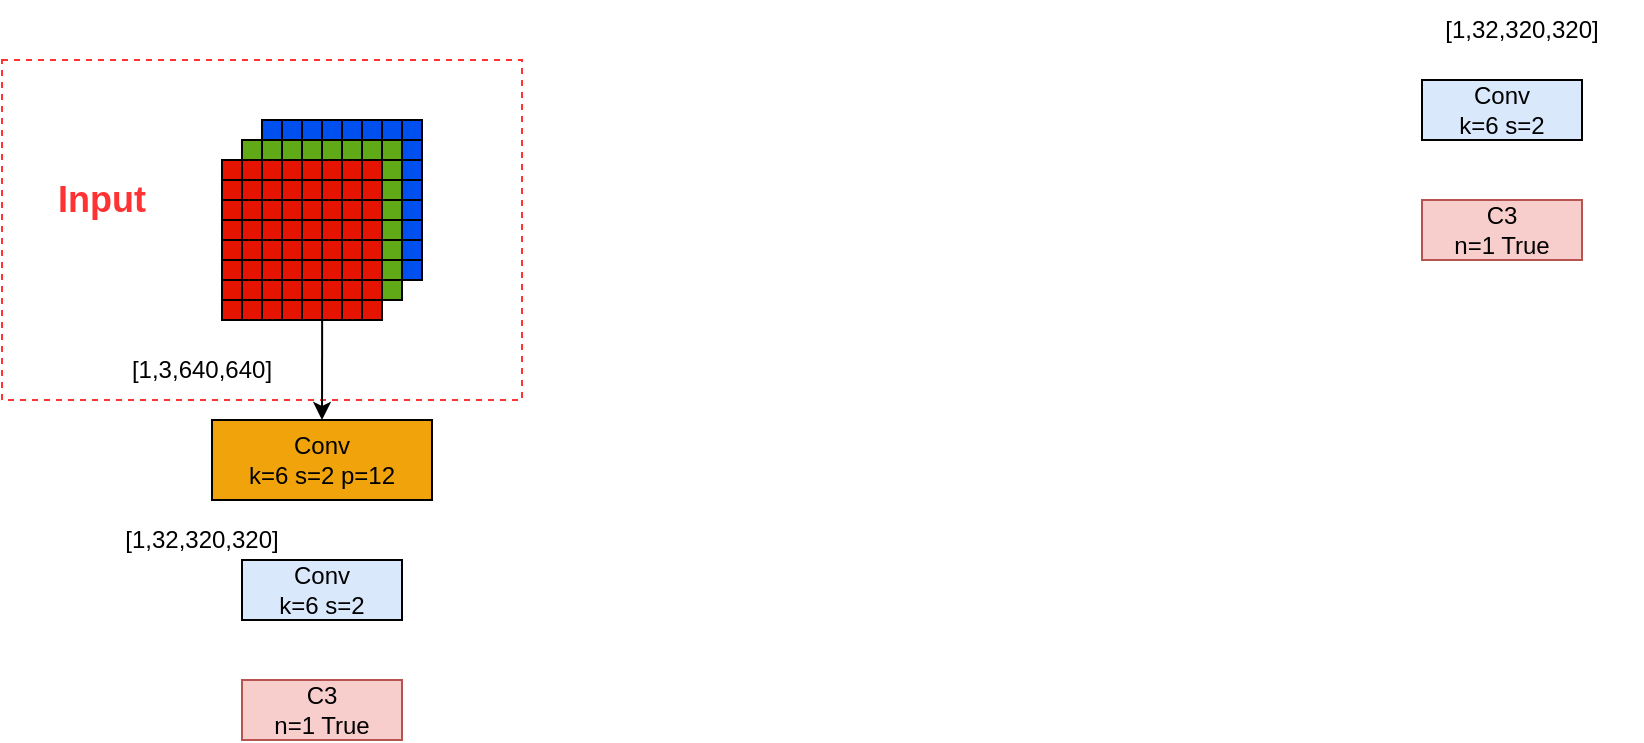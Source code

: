<mxfile version="21.3.2" type="github">
  <diagram name="第 1 页" id="SH6x_qg_fAGoBkCHi8Yl">
    <mxGraphModel dx="911" dy="1680" grid="1" gridSize="10" guides="1" tooltips="1" connect="1" arrows="1" fold="1" page="1" pageScale="1" pageWidth="827" pageHeight="1169" math="0" shadow="0">
      <root>
        <mxCell id="0" />
        <mxCell id="1" parent="0" />
        <mxCell id="a3atGfo6N1oq-sw34cXM-62" value="" style="rounded=0;whiteSpace=wrap;html=1;fillColor=none;dashed=1;strokeColor=#FF3333;" vertex="1" parent="1">
          <mxGeometry x="30" y="20" width="260" height="170" as="geometry" />
        </mxCell>
        <mxCell id="a3atGfo6N1oq-sw34cXM-53" value="" style="group" vertex="1" connectable="0" parent="1">
          <mxGeometry x="140" y="50" width="100" height="120" as="geometry" />
        </mxCell>
        <mxCell id="a3atGfo6N1oq-sw34cXM-40" value="" style="whiteSpace=wrap;html=1;aspect=fixed;labelBorderColor=default;fillColor=#0050ef;fontColor=#ffffff;strokeColor=#001DBC;container=0;" vertex="1" parent="a3atGfo6N1oq-sw34cXM-53">
          <mxGeometry x="20" width="80" height="80" as="geometry" />
        </mxCell>
        <mxCell id="a3atGfo6N1oq-sw34cXM-33" value="" style="shape=partialRectangle;whiteSpace=wrap;html=1;top=0;bottom=0;fillColor=none;container=0;" vertex="1" parent="a3atGfo6N1oq-sw34cXM-53">
          <mxGeometry x="80" width="10" height="80" as="geometry" />
        </mxCell>
        <mxCell id="a3atGfo6N1oq-sw34cXM-34" value="" style="shape=partialRectangle;whiteSpace=wrap;html=1;right=0;top=0;bottom=0;fillColor=none;routingCenterX=-0.5;rotation=90;container=0;" vertex="1" parent="a3atGfo6N1oq-sw34cXM-53">
          <mxGeometry x="50" y="10" width="20" height="80" as="geometry" />
        </mxCell>
        <mxCell id="a3atGfo6N1oq-sw34cXM-35" value="" style="shape=partialRectangle;whiteSpace=wrap;html=1;right=0;top=0;bottom=0;fillColor=none;routingCenterX=-0.5;rotation=90;container=0;" vertex="1" parent="a3atGfo6N1oq-sw34cXM-53">
          <mxGeometry x="50" y="-10" width="20" height="80" as="geometry" />
        </mxCell>
        <mxCell id="a3atGfo6N1oq-sw34cXM-36" value="" style="shape=partialRectangle;whiteSpace=wrap;html=1;right=0;top=0;bottom=0;fillColor=none;routingCenterX=-0.5;rotation=90;container=0;" vertex="1" parent="a3atGfo6N1oq-sw34cXM-53">
          <mxGeometry x="50" y="-20" width="20" height="80" as="geometry" />
        </mxCell>
        <mxCell id="a3atGfo6N1oq-sw34cXM-37" value="" style="shape=partialRectangle;whiteSpace=wrap;html=1;top=0;bottom=0;fillColor=none;container=0;" vertex="1" parent="a3atGfo6N1oq-sw34cXM-53">
          <mxGeometry x="90" width="10" height="80" as="geometry" />
        </mxCell>
        <mxCell id="a3atGfo6N1oq-sw34cXM-38" value="" style="shape=partialRectangle;whiteSpace=wrap;html=1;right=0;top=0;bottom=0;fillColor=none;routingCenterX=-0.5;rotation=90;container=0;" vertex="1" parent="a3atGfo6N1oq-sw34cXM-53">
          <mxGeometry x="50" width="20" height="80" as="geometry" />
        </mxCell>
        <mxCell id="a3atGfo6N1oq-sw34cXM-39" value="" style="shape=partialRectangle;whiteSpace=wrap;html=1;right=0;top=0;bottom=0;fillColor=none;routingCenterX=-0.5;rotation=90;container=0;" vertex="1" parent="a3atGfo6N1oq-sw34cXM-53">
          <mxGeometry x="50" y="-30" width="20" height="80" as="geometry" />
        </mxCell>
        <mxCell id="a3atGfo6N1oq-sw34cXM-41" value="" style="shape=partialRectangle;whiteSpace=wrap;html=1;top=0;bottom=0;fillColor=none;container=0;" vertex="1" parent="a3atGfo6N1oq-sw34cXM-53">
          <mxGeometry x="20" width="10" height="80" as="geometry" />
        </mxCell>
        <mxCell id="a3atGfo6N1oq-sw34cXM-42" value="" style="shape=partialRectangle;whiteSpace=wrap;html=1;right=0;top=0;bottom=0;fillColor=none;routingCenterX=-0.5;rotation=90;container=0;" vertex="1" parent="a3atGfo6N1oq-sw34cXM-53">
          <mxGeometry x="50" y="40" width="20" height="80" as="geometry" />
        </mxCell>
        <mxCell id="a3atGfo6N1oq-sw34cXM-43" value="" style="shape=partialRectangle;whiteSpace=wrap;html=1;top=0;bottom=0;fillColor=none;container=0;" vertex="1" parent="a3atGfo6N1oq-sw34cXM-53">
          <mxGeometry x="40" width="10" height="80" as="geometry" />
        </mxCell>
        <mxCell id="a3atGfo6N1oq-sw34cXM-44" value="" style="shape=partialRectangle;whiteSpace=wrap;html=1;top=0;bottom=0;fillColor=none;container=0;" vertex="1" parent="a3atGfo6N1oq-sw34cXM-53">
          <mxGeometry x="60" width="10" height="80" as="geometry" />
        </mxCell>
        <mxCell id="a3atGfo6N1oq-sw34cXM-45" value="" style="shape=partialRectangle;whiteSpace=wrap;html=1;right=0;top=0;bottom=0;fillColor=none;routingCenterX=-0.5;rotation=90;container=0;" vertex="1" parent="a3atGfo6N1oq-sw34cXM-53">
          <mxGeometry x="50" y="50" width="20" height="80" as="geometry" />
        </mxCell>
        <mxCell id="a3atGfo6N1oq-sw34cXM-46" value="" style="shape=partialRectangle;whiteSpace=wrap;html=1;right=0;top=0;bottom=0;fillColor=none;routingCenterX=-0.5;rotation=90;container=0;" vertex="1" parent="a3atGfo6N1oq-sw34cXM-53">
          <mxGeometry x="50" y="30" width="20" height="80" as="geometry" />
        </mxCell>
        <mxCell id="a3atGfo6N1oq-sw34cXM-47" value="" style="shape=partialRectangle;whiteSpace=wrap;html=1;right=0;top=0;bottom=0;fillColor=none;routingCenterX=-0.5;rotation=90;container=0;" vertex="1" parent="a3atGfo6N1oq-sw34cXM-53">
          <mxGeometry x="50" y="20" width="20" height="80" as="geometry" />
        </mxCell>
        <mxCell id="a3atGfo6N1oq-sw34cXM-18" value="" style="whiteSpace=wrap;html=1;aspect=fixed;labelBorderColor=default;fillColor=#60a917;fontColor=#ffffff;strokeColor=#2D7600;container=0;" vertex="1" parent="a3atGfo6N1oq-sw34cXM-53">
          <mxGeometry x="10" y="10" width="80" height="80" as="geometry" />
        </mxCell>
        <mxCell id="a3atGfo6N1oq-sw34cXM-23" value="" style="shape=partialRectangle;whiteSpace=wrap;html=1;top=0;bottom=0;fillColor=none;container=0;" vertex="1" parent="a3atGfo6N1oq-sw34cXM-53">
          <mxGeometry x="70" y="10" width="10" height="80" as="geometry" />
        </mxCell>
        <mxCell id="a3atGfo6N1oq-sw34cXM-28" value="" style="shape=partialRectangle;whiteSpace=wrap;html=1;right=0;top=0;bottom=0;fillColor=none;routingCenterX=-0.5;rotation=90;container=0;" vertex="1" parent="a3atGfo6N1oq-sw34cXM-53">
          <mxGeometry x="40" y="20" width="20" height="80" as="geometry" />
        </mxCell>
        <mxCell id="a3atGfo6N1oq-sw34cXM-30" value="" style="shape=partialRectangle;whiteSpace=wrap;html=1;right=0;top=0;bottom=0;fillColor=none;routingCenterX=-0.5;rotation=90;container=0;" vertex="1" parent="a3atGfo6N1oq-sw34cXM-53">
          <mxGeometry x="40" width="20" height="80" as="geometry" />
        </mxCell>
        <mxCell id="a3atGfo6N1oq-sw34cXM-31" value="" style="shape=partialRectangle;whiteSpace=wrap;html=1;right=0;top=0;bottom=0;fillColor=none;routingCenterX=-0.5;rotation=90;container=0;" vertex="1" parent="a3atGfo6N1oq-sw34cXM-53">
          <mxGeometry x="40" y="-10" width="20" height="80" as="geometry" />
        </mxCell>
        <mxCell id="a3atGfo6N1oq-sw34cXM-24" value="" style="shape=partialRectangle;whiteSpace=wrap;html=1;top=0;bottom=0;fillColor=none;container=0;" vertex="1" parent="a3atGfo6N1oq-sw34cXM-53">
          <mxGeometry x="80" y="10" width="10" height="80" as="geometry" />
        </mxCell>
        <mxCell id="a3atGfo6N1oq-sw34cXM-29" value="" style="shape=partialRectangle;whiteSpace=wrap;html=1;right=0;top=0;bottom=0;fillColor=none;routingCenterX=-0.5;rotation=90;container=0;" vertex="1" parent="a3atGfo6N1oq-sw34cXM-53">
          <mxGeometry x="40" y="10" width="20" height="80" as="geometry" />
        </mxCell>
        <mxCell id="a3atGfo6N1oq-sw34cXM-32" value="" style="shape=partialRectangle;whiteSpace=wrap;html=1;right=0;top=0;bottom=0;fillColor=none;routingCenterX=-0.5;rotation=90;container=0;" vertex="1" parent="a3atGfo6N1oq-sw34cXM-53">
          <mxGeometry x="40" y="-20" width="20" height="80" as="geometry" />
        </mxCell>
        <mxCell id="a3atGfo6N1oq-sw34cXM-19" value="" style="shape=partialRectangle;whiteSpace=wrap;html=1;top=0;bottom=0;fillColor=none;container=0;" vertex="1" parent="a3atGfo6N1oq-sw34cXM-53">
          <mxGeometry x="10" y="10" width="10" height="80" as="geometry" />
        </mxCell>
        <mxCell id="a3atGfo6N1oq-sw34cXM-20" value="" style="shape=partialRectangle;whiteSpace=wrap;html=1;right=0;top=0;bottom=0;fillColor=none;routingCenterX=-0.5;rotation=90;container=0;" vertex="1" parent="a3atGfo6N1oq-sw34cXM-53">
          <mxGeometry x="40" y="50" width="20" height="80" as="geometry" />
        </mxCell>
        <mxCell id="a3atGfo6N1oq-sw34cXM-21" value="" style="shape=partialRectangle;whiteSpace=wrap;html=1;top=0;bottom=0;fillColor=none;container=0;" vertex="1" parent="a3atGfo6N1oq-sw34cXM-53">
          <mxGeometry x="30" y="10" width="10" height="80" as="geometry" />
        </mxCell>
        <mxCell id="a3atGfo6N1oq-sw34cXM-22" value="" style="shape=partialRectangle;whiteSpace=wrap;html=1;top=0;bottom=0;fillColor=none;container=0;" vertex="1" parent="a3atGfo6N1oq-sw34cXM-53">
          <mxGeometry x="50" y="10" width="10" height="80" as="geometry" />
        </mxCell>
        <mxCell id="a3atGfo6N1oq-sw34cXM-25" value="" style="shape=partialRectangle;whiteSpace=wrap;html=1;right=0;top=0;bottom=0;fillColor=none;routingCenterX=-0.5;rotation=90;container=0;" vertex="1" parent="a3atGfo6N1oq-sw34cXM-53">
          <mxGeometry x="40" y="60" width="20" height="80" as="geometry" />
        </mxCell>
        <mxCell id="a3atGfo6N1oq-sw34cXM-26" value="" style="shape=partialRectangle;whiteSpace=wrap;html=1;right=0;top=0;bottom=0;fillColor=none;routingCenterX=-0.5;rotation=90;container=0;" vertex="1" parent="a3atGfo6N1oq-sw34cXM-53">
          <mxGeometry x="40" y="40" width="20" height="80" as="geometry" />
        </mxCell>
        <mxCell id="a3atGfo6N1oq-sw34cXM-27" value="" style="shape=partialRectangle;whiteSpace=wrap;html=1;right=0;top=0;bottom=0;fillColor=none;routingCenterX=-0.5;rotation=90;container=0;" vertex="1" parent="a3atGfo6N1oq-sw34cXM-53">
          <mxGeometry x="40" y="30" width="20" height="80" as="geometry" />
        </mxCell>
        <mxCell id="a3atGfo6N1oq-sw34cXM-1" value="" style="whiteSpace=wrap;html=1;aspect=fixed;labelBorderColor=default;fillColor=#e51400;fontColor=#ffffff;strokeColor=#B20000;container=0;" vertex="1" parent="a3atGfo6N1oq-sw34cXM-53">
          <mxGeometry y="20" width="80" height="80" as="geometry" />
        </mxCell>
        <mxCell id="a3atGfo6N1oq-sw34cXM-2" value="" style="shape=partialRectangle;whiteSpace=wrap;html=1;top=0;bottom=0;fillColor=none;container=0;" vertex="1" parent="a3atGfo6N1oq-sw34cXM-53">
          <mxGeometry y="20" width="10" height="80" as="geometry" />
        </mxCell>
        <mxCell id="a3atGfo6N1oq-sw34cXM-3" value="" style="shape=partialRectangle;whiteSpace=wrap;html=1;right=0;top=0;bottom=0;fillColor=none;routingCenterX=-0.5;rotation=90;container=0;" vertex="1" parent="a3atGfo6N1oq-sw34cXM-53">
          <mxGeometry x="30" y="60" width="20" height="80" as="geometry" />
        </mxCell>
        <mxCell id="a3atGfo6N1oq-sw34cXM-4" value="" style="shape=partialRectangle;whiteSpace=wrap;html=1;top=0;bottom=0;fillColor=none;container=0;" vertex="1" parent="a3atGfo6N1oq-sw34cXM-53">
          <mxGeometry x="20" y="20" width="10" height="80" as="geometry" />
        </mxCell>
        <mxCell id="a3atGfo6N1oq-sw34cXM-5" value="" style="shape=partialRectangle;whiteSpace=wrap;html=1;top=0;bottom=0;fillColor=none;container=0;" vertex="1" parent="a3atGfo6N1oq-sw34cXM-53">
          <mxGeometry x="40" y="20" width="10" height="80" as="geometry" />
        </mxCell>
        <mxCell id="a3atGfo6N1oq-sw34cXM-6" value="" style="shape=partialRectangle;whiteSpace=wrap;html=1;top=0;bottom=0;fillColor=none;container=0;" vertex="1" parent="a3atGfo6N1oq-sw34cXM-53">
          <mxGeometry x="60" y="20" width="10" height="80" as="geometry" />
        </mxCell>
        <mxCell id="a3atGfo6N1oq-sw34cXM-7" value="" style="shape=partialRectangle;whiteSpace=wrap;html=1;top=0;bottom=0;fillColor=none;container=0;" vertex="1" parent="a3atGfo6N1oq-sw34cXM-53">
          <mxGeometry x="70" y="20" width="10" height="80" as="geometry" />
        </mxCell>
        <mxCell id="a3atGfo6N1oq-sw34cXM-8" value="" style="shape=partialRectangle;whiteSpace=wrap;html=1;right=0;top=0;bottom=0;fillColor=none;routingCenterX=-0.5;rotation=90;container=0;" vertex="1" parent="a3atGfo6N1oq-sw34cXM-53">
          <mxGeometry x="30" y="70" width="20" height="80" as="geometry" />
        </mxCell>
        <mxCell id="a3atGfo6N1oq-sw34cXM-9" value="" style="shape=partialRectangle;whiteSpace=wrap;html=1;right=0;top=0;bottom=0;fillColor=none;routingCenterX=-0.5;rotation=90;container=0;" vertex="1" parent="a3atGfo6N1oq-sw34cXM-53">
          <mxGeometry x="30" y="50" width="20" height="80" as="geometry" />
        </mxCell>
        <mxCell id="a3atGfo6N1oq-sw34cXM-10" value="" style="shape=partialRectangle;whiteSpace=wrap;html=1;right=0;top=0;bottom=0;fillColor=none;routingCenterX=-0.5;rotation=90;container=0;" vertex="1" parent="a3atGfo6N1oq-sw34cXM-53">
          <mxGeometry x="30" y="40" width="20" height="80" as="geometry" />
        </mxCell>
        <mxCell id="a3atGfo6N1oq-sw34cXM-11" value="" style="shape=partialRectangle;whiteSpace=wrap;html=1;right=0;top=0;bottom=0;fillColor=none;routingCenterX=-0.5;rotation=90;container=0;" vertex="1" parent="a3atGfo6N1oq-sw34cXM-53">
          <mxGeometry x="30" y="30" width="20" height="80" as="geometry" />
        </mxCell>
        <mxCell id="a3atGfo6N1oq-sw34cXM-12" value="" style="shape=partialRectangle;whiteSpace=wrap;html=1;right=0;top=0;bottom=0;fillColor=none;routingCenterX=-0.5;rotation=90;container=0;" vertex="1" parent="a3atGfo6N1oq-sw34cXM-53">
          <mxGeometry x="30" y="20" width="20" height="80" as="geometry" />
        </mxCell>
        <mxCell id="a3atGfo6N1oq-sw34cXM-13" value="" style="shape=partialRectangle;whiteSpace=wrap;html=1;right=0;top=0;bottom=0;fillColor=none;routingCenterX=-0.5;rotation=90;container=0;" vertex="1" parent="a3atGfo6N1oq-sw34cXM-53">
          <mxGeometry x="30" y="10" width="20" height="80" as="geometry" />
        </mxCell>
        <mxCell id="a3atGfo6N1oq-sw34cXM-14" value="" style="shape=partialRectangle;whiteSpace=wrap;html=1;right=0;top=0;bottom=0;fillColor=none;routingCenterX=-0.5;rotation=90;container=0;" vertex="1" parent="a3atGfo6N1oq-sw34cXM-53">
          <mxGeometry x="30" width="20" height="80" as="geometry" />
        </mxCell>
        <mxCell id="a3atGfo6N1oq-sw34cXM-15" value="" style="shape=partialRectangle;whiteSpace=wrap;html=1;right=0;top=0;bottom=0;fillColor=none;routingCenterX=-0.5;rotation=90;container=0;" vertex="1" parent="a3atGfo6N1oq-sw34cXM-53">
          <mxGeometry x="30" y="-10" width="20" height="80" as="geometry" />
        </mxCell>
        <mxCell id="a3atGfo6N1oq-sw34cXM-54" value="[1,3,640,640]" style="rounded=0;whiteSpace=wrap;html=1;fillColor=none;strokeColor=none;" vertex="1" parent="1">
          <mxGeometry x="70" y="160" width="120" height="30" as="geometry" />
        </mxCell>
        <mxCell id="a3atGfo6N1oq-sw34cXM-55" value="[1,32,320,320]" style="rounded=0;whiteSpace=wrap;html=1;fillColor=none;strokeColor=none;" vertex="1" parent="1">
          <mxGeometry x="730" y="-10" width="120" height="30" as="geometry" />
        </mxCell>
        <mxCell id="a3atGfo6N1oq-sw34cXM-56" value="[1,32,320,320]" style="rounded=0;whiteSpace=wrap;html=1;fillColor=none;strokeColor=none;" vertex="1" parent="1">
          <mxGeometry x="90" y="250" width="80" height="20" as="geometry" />
        </mxCell>
        <mxCell id="a3atGfo6N1oq-sw34cXM-57" value="Conv&lt;br&gt;k=6 s=2 p=12" style="rounded=0;whiteSpace=wrap;html=1;fillColor=#f0a30a;fontColor=#000000;strokeColor=#000000;" vertex="1" parent="1">
          <mxGeometry x="135" y="200" width="110" height="40" as="geometry" />
        </mxCell>
        <mxCell id="a3atGfo6N1oq-sw34cXM-61" value="" style="endArrow=classic;html=1;rounded=0;exitX=0.969;exitY=0.374;exitDx=0;exitDy=0;exitPerimeter=0;entryX=0.5;entryY=0;entryDx=0;entryDy=0;" edge="1" parent="1" source="a3atGfo6N1oq-sw34cXM-9" target="a3atGfo6N1oq-sw34cXM-57">
          <mxGeometry width="50" height="50" relative="1" as="geometry">
            <mxPoint x="480" y="210" as="sourcePoint" />
            <mxPoint x="530" y="160" as="targetPoint" />
          </mxGeometry>
        </mxCell>
        <mxCell id="a3atGfo6N1oq-sw34cXM-63" value="&lt;h2&gt;&lt;font color=&quot;#ff3333&quot;&gt;Input&lt;/font&gt;&lt;/h2&gt;" style="rounded=0;whiteSpace=wrap;html=1;fillColor=none;strokeColor=none;" vertex="1" parent="1">
          <mxGeometry x="30" y="70" width="100" height="40" as="geometry" />
        </mxCell>
        <mxCell id="a3atGfo6N1oq-sw34cXM-64" value="Conv&lt;br&gt;k=6 s=2" style="rounded=0;whiteSpace=wrap;html=1;fillColor=#dae8fc;strokeColor=#000000;" vertex="1" parent="1">
          <mxGeometry x="740" y="30" width="80" height="30" as="geometry" />
        </mxCell>
        <mxCell id="a3atGfo6N1oq-sw34cXM-65" value="Conv&lt;br&gt;k=6 s=2" style="rounded=0;whiteSpace=wrap;html=1;fillColor=#dae8fc;strokeColor=#000000;" vertex="1" parent="1">
          <mxGeometry x="150" y="270" width="80" height="30" as="geometry" />
        </mxCell>
        <mxCell id="a3atGfo6N1oq-sw34cXM-66" value="C3&lt;br&gt;n=1 True" style="rounded=0;whiteSpace=wrap;html=1;fillColor=#f8cecc;strokeColor=#b85450;" vertex="1" parent="1">
          <mxGeometry x="740" y="90" width="80" height="30" as="geometry" />
        </mxCell>
        <mxCell id="a3atGfo6N1oq-sw34cXM-67" value="C3&lt;br&gt;n=1 True" style="rounded=0;whiteSpace=wrap;html=1;fillColor=#f8cecc;strokeColor=#b85450;" vertex="1" parent="1">
          <mxGeometry x="150" y="330" width="80" height="30" as="geometry" />
        </mxCell>
      </root>
    </mxGraphModel>
  </diagram>
</mxfile>
